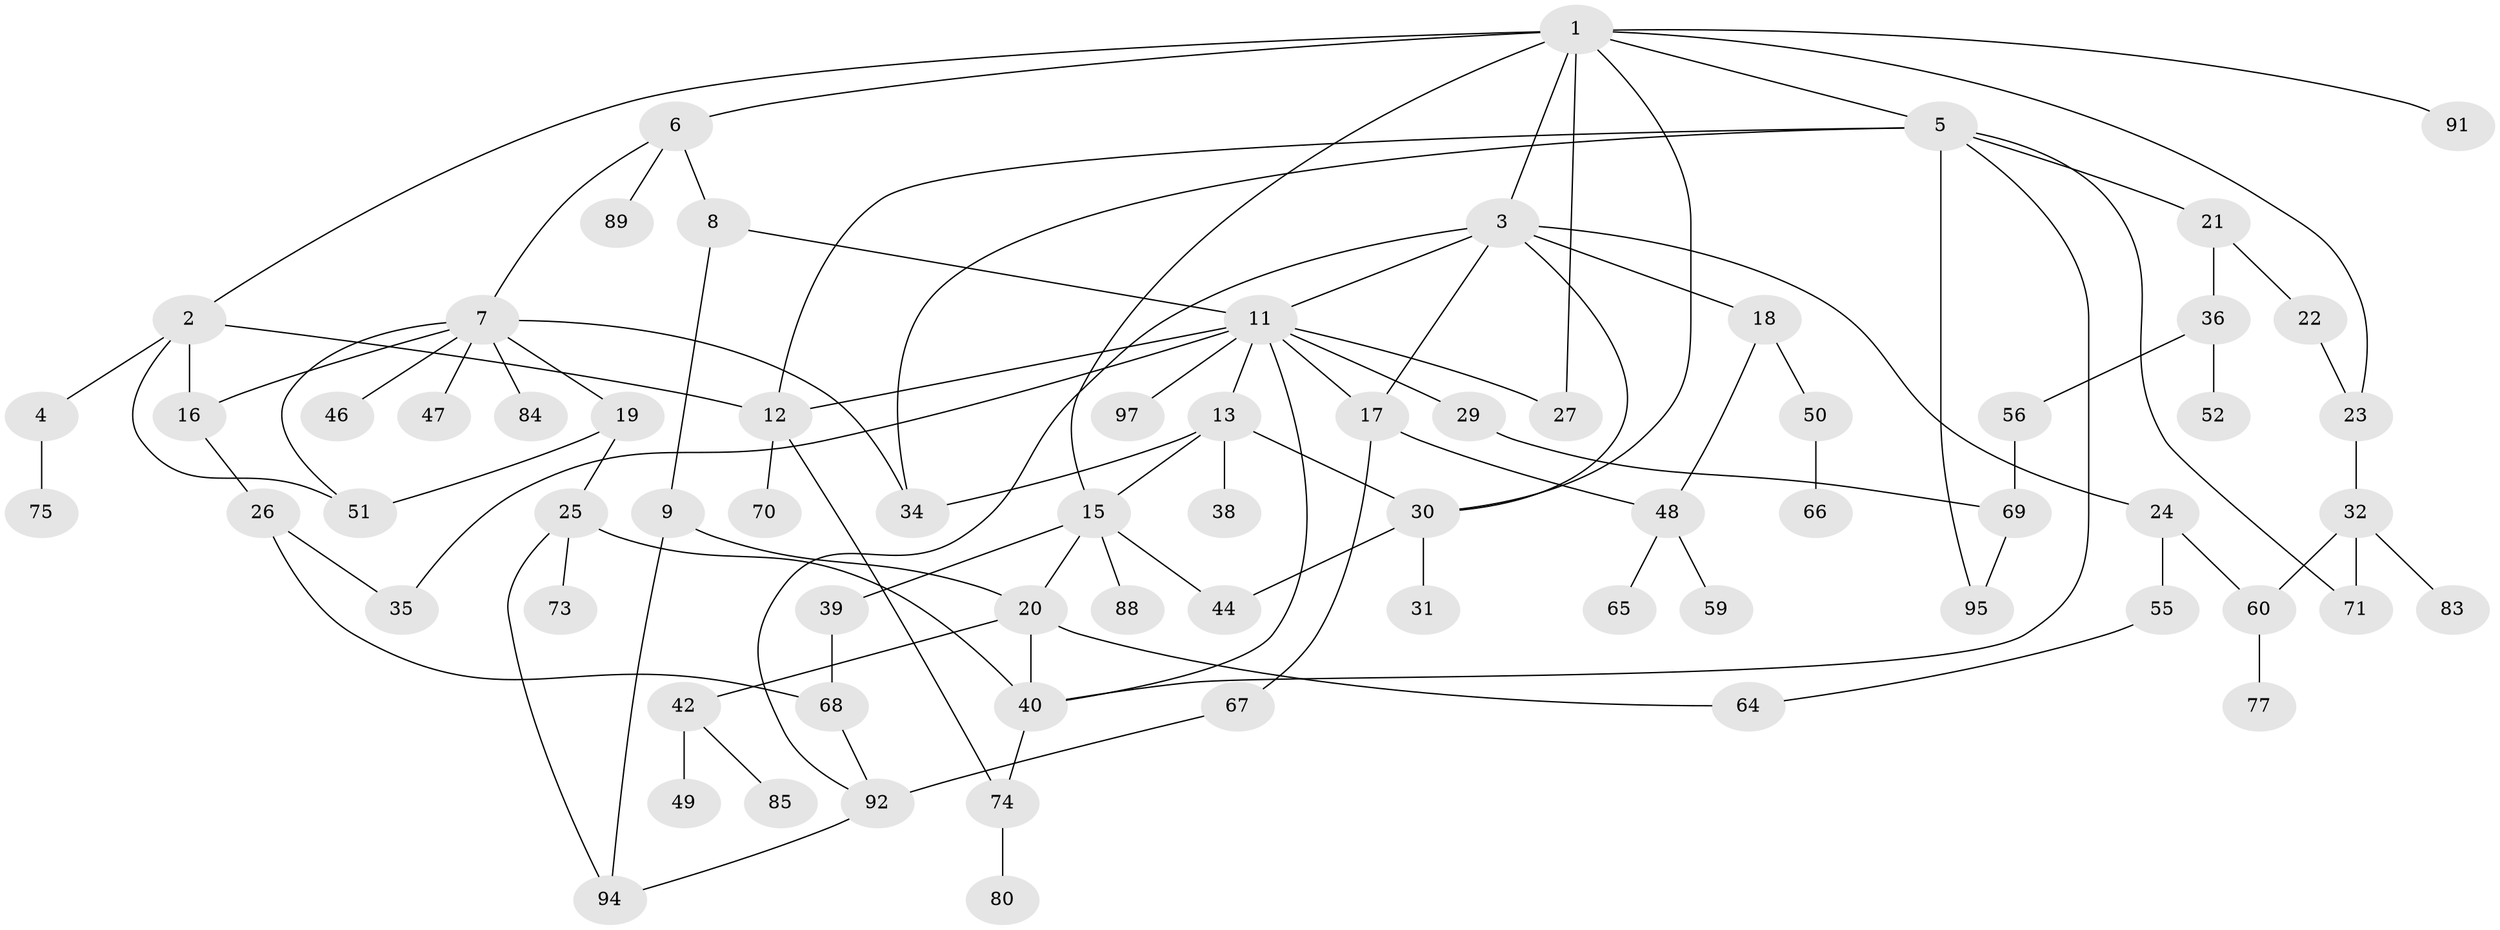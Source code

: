 // Generated by graph-tools (version 1.1) at 2025/51/02/27/25 19:51:38]
// undirected, 71 vertices, 102 edges
graph export_dot {
graph [start="1"]
  node [color=gray90,style=filled];
  1 [super="+33"];
  2;
  3 [super="+76"];
  4 [super="+10"];
  5 [super="+58"];
  6;
  7 [super="+28"];
  8;
  9 [super="+82"];
  11 [super="+102"];
  12 [super="+37"];
  13 [super="+14"];
  15 [super="+53"];
  16;
  17 [super="+57"];
  18;
  19 [super="+61"];
  20 [super="+79"];
  21;
  22 [super="+90"];
  23;
  24 [super="+41"];
  25;
  26 [super="+96"];
  27;
  29;
  30 [super="+63"];
  31;
  32 [super="+62"];
  34 [super="+81"];
  35 [super="+87"];
  36;
  38 [super="+86"];
  39 [super="+45"];
  40 [super="+98"];
  42 [super="+43"];
  44;
  46;
  47 [super="+54"];
  48;
  49;
  50;
  51;
  52;
  55;
  56;
  59 [super="+78"];
  60;
  64 [super="+72"];
  65;
  66;
  67;
  68;
  69 [super="+93"];
  70;
  71;
  73;
  74;
  75;
  77 [super="+101"];
  80;
  83;
  84;
  85;
  88;
  89;
  91;
  92 [super="+100"];
  94 [super="+99"];
  95;
  97;
  1 -- 2;
  1 -- 3;
  1 -- 5;
  1 -- 6;
  1 -- 15;
  1 -- 27;
  1 -- 91;
  1 -- 30;
  1 -- 23;
  2 -- 4;
  2 -- 16;
  2 -- 51;
  2 -- 12;
  3 -- 18;
  3 -- 24;
  3 -- 92;
  3 -- 30;
  3 -- 11;
  3 -- 17;
  4 -- 75;
  5 -- 21;
  5 -- 34;
  5 -- 71;
  5 -- 40;
  5 -- 12;
  5 -- 95;
  6 -- 7;
  6 -- 8;
  6 -- 89;
  7 -- 19;
  7 -- 46;
  7 -- 16;
  7 -- 51;
  7 -- 84;
  7 -- 47;
  7 -- 34;
  8 -- 9;
  8 -- 11;
  9 -- 94;
  9 -- 20;
  11 -- 12;
  11 -- 13;
  11 -- 17;
  11 -- 29;
  11 -- 97;
  11 -- 35;
  11 -- 40;
  11 -- 27;
  12 -- 70;
  12 -- 74;
  13 -- 30 [weight=2];
  13 -- 34;
  13 -- 38;
  13 -- 15;
  15 -- 20;
  15 -- 39;
  15 -- 44;
  15 -- 88;
  16 -- 26;
  17 -- 48;
  17 -- 67;
  18 -- 48;
  18 -- 50;
  19 -- 25 [weight=2];
  19 -- 51;
  20 -- 42;
  20 -- 64;
  20 -- 40;
  21 -- 22;
  21 -- 36;
  22 -- 23;
  23 -- 32;
  24 -- 55;
  24 -- 60;
  25 -- 40;
  25 -- 73;
  25 -- 94;
  26 -- 35;
  26 -- 68;
  29 -- 69;
  30 -- 31;
  30 -- 44;
  32 -- 60;
  32 -- 83;
  32 -- 71;
  36 -- 52;
  36 -- 56;
  39 -- 68;
  40 -- 74;
  42 -- 49;
  42 -- 85;
  48 -- 59;
  48 -- 65;
  50 -- 66;
  55 -- 64;
  56 -- 69;
  60 -- 77;
  67 -- 92;
  68 -- 92;
  69 -- 95;
  74 -- 80;
  92 -- 94;
}
